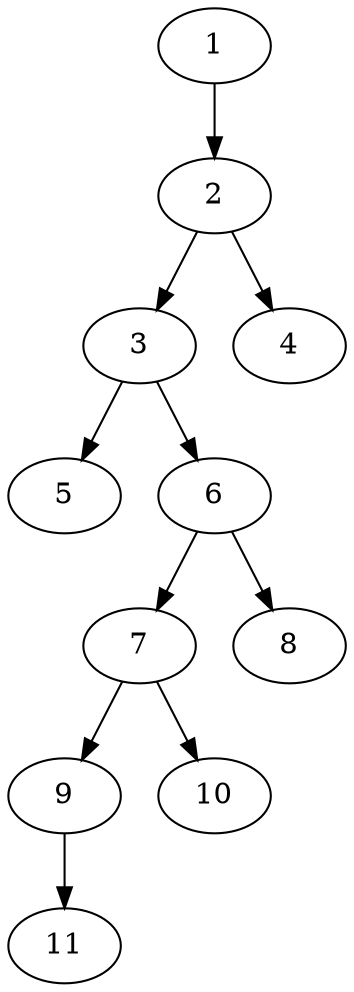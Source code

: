 // DAG (tier=1-easy, mode=compute, n=11, ccr=0.284, fat=0.378, density=0.397, regular=0.645, jump=0.027, mindata=262144, maxdata=2097152)
// DAG automatically generated by daggen at Sun Aug 24 16:33:32 2025
// /home/ermia/Project/Environments/daggen/bin/daggen --dot --ccr 0.284 --fat 0.378 --regular 0.645 --density 0.397 --jump 0.027 --mindata 262144 --maxdata 2097152 -n 11 
digraph G {
  1 [size="285138929423132", alpha="0.12", expect_size="142569464711566"]
  1 -> 2 [size ="5626751090688"]
  2 [size="205195258022068224", alpha="0.08", expect_size="102597629011034112"]
  2 -> 3 [size ="2783138807808"]
  2 -> 4 [size ="2783138807808"]
  3 [size="328373561162109", alpha="0.11", expect_size="164186780581054"]
  3 -> 5 [size ="5709496320000"]
  3 -> 6 [size ="5709496320000"]
  4 [size="294270697673201", alpha="0.05", expect_size="147135348836600"]
  5 [size="4769596923862933", alpha="0.17", expect_size="2384798461931466"]
  6 [size="1040531407017312", alpha="0.08", expect_size="520265703508656"]
  6 -> 7 [size ="16277666004992"]
  6 -> 8 [size ="16277666004992"]
  7 [size="371687517120627", alpha="0.06", expect_size="185843758560313"]
  7 -> 9 [size ="10447642165248"]
  7 -> 10 [size ="10447642165248"]
  8 [size="207226660550295", alpha="0.11", expect_size="103613330275147"]
  9 [size="2189059824778477568", alpha="0.15", expect_size="1094529912389238784"]
  9 -> 11 [size ="13487405268992"]
  10 [size="655531502283406", alpha="0.18", expect_size="327765751141703"]
  11 [size="2773078757450186752", alpha="0.20", expect_size="1386539378725093376"]
}